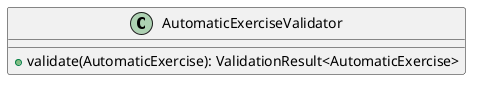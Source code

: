 @startuml

    class AutomaticExerciseValidator [[AutomaticExerciseValidator.html]] {
        +validate(AutomaticExercise): ValidationResult<AutomaticExercise>
    }

@enduml
